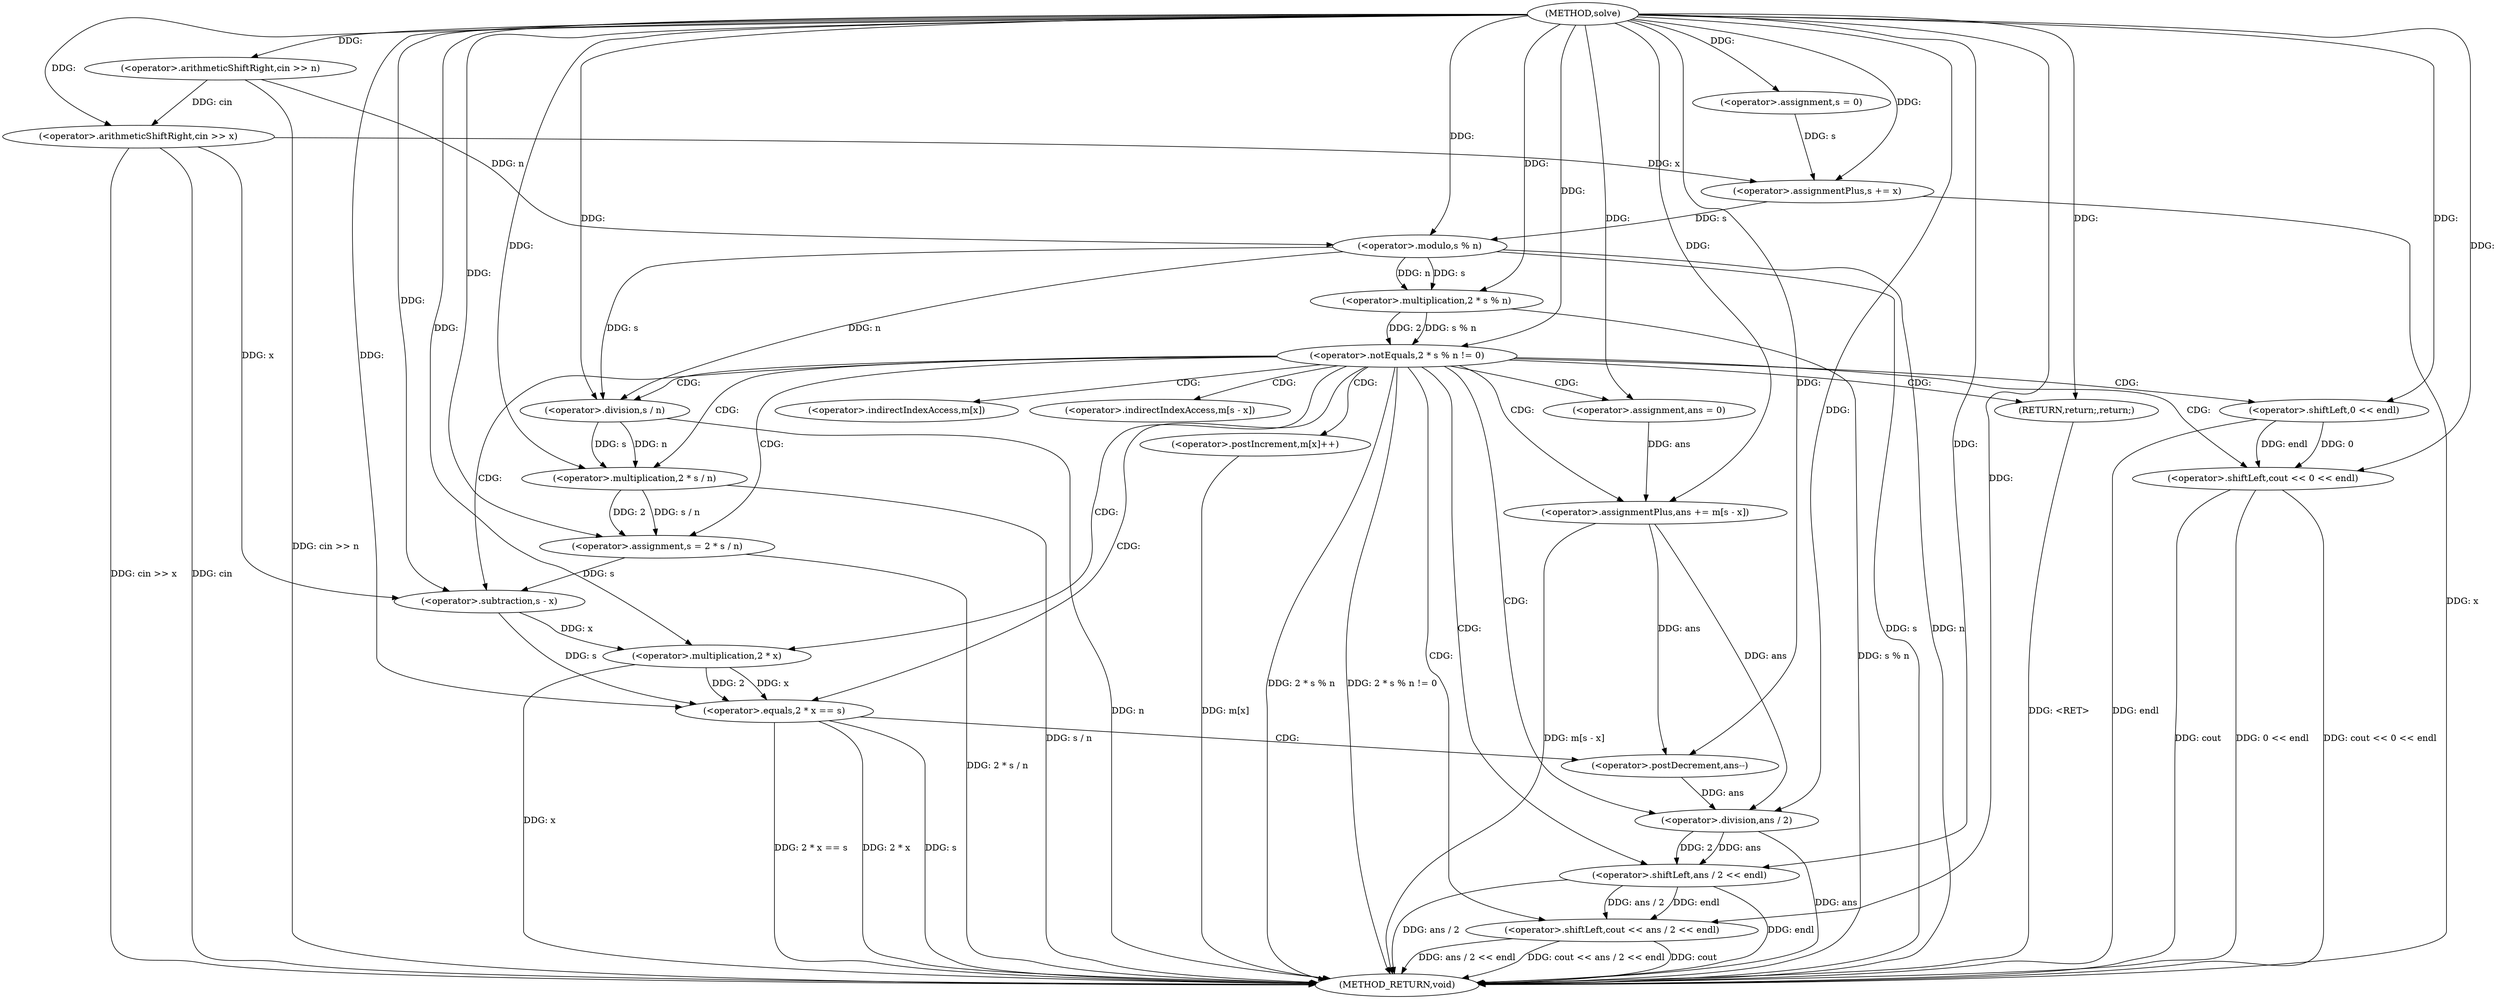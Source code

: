 digraph "solve" {  
"1000101" [label = "(METHOD,solve)" ]
"1000180" [label = "(METHOD_RETURN,void)" ]
"1000104" [label = "(<operator>.arithmeticShiftRight,cin >> n)" ]
"1000109" [label = "(<operator>.assignment,s = 0)" ]
"1000135" [label = "(<operator>.assignment,s = 2 * s / n)" ]
"1000150" [label = "(<operator>.assignment,ans = 0)" ]
"1000173" [label = "(<operator>.shiftLeft,cout << ans / 2 << endl)" ]
"1000114" [label = "(<operator>.arithmeticShiftRight,cin >> x)" ]
"1000117" [label = "(<operator>.assignmentPlus,s += x)" ]
"1000121" [label = "(<operator>.notEquals,2 * s % n != 0)" ]
"1000145" [label = "(<operator>.postIncrement,m[x]++)" ]
"1000155" [label = "(<operator>.assignmentPlus,ans += m[s - x])" ]
"1000129" [label = "(<operator>.shiftLeft,cout << 0 << endl)" ]
"1000134" [label = "(RETURN,return;,return;)" ]
"1000137" [label = "(<operator>.multiplication,2 * s / n)" ]
"1000165" [label = "(<operator>.equals,2 * x == s)" ]
"1000175" [label = "(<operator>.shiftLeft,ans / 2 << endl)" ]
"1000122" [label = "(<operator>.multiplication,2 * s % n)" ]
"1000139" [label = "(<operator>.division,s / n)" ]
"1000171" [label = "(<operator>.postDecrement,ans--)" ]
"1000176" [label = "(<operator>.division,ans / 2)" ]
"1000124" [label = "(<operator>.modulo,s % n)" ]
"1000131" [label = "(<operator>.shiftLeft,0 << endl)" ]
"1000159" [label = "(<operator>.subtraction,s - x)" ]
"1000166" [label = "(<operator>.multiplication,2 * x)" ]
"1000146" [label = "(<operator>.indirectIndexAccess,m[x])" ]
"1000157" [label = "(<operator>.indirectIndexAccess,m[s - x])" ]
  "1000134" -> "1000180"  [ label = "DDG: <RET>"] 
  "1000104" -> "1000180"  [ label = "DDG: cin >> n"] 
  "1000114" -> "1000180"  [ label = "DDG: cin"] 
  "1000114" -> "1000180"  [ label = "DDG: cin >> x"] 
  "1000117" -> "1000180"  [ label = "DDG: x"] 
  "1000124" -> "1000180"  [ label = "DDG: s"] 
  "1000124" -> "1000180"  [ label = "DDG: n"] 
  "1000122" -> "1000180"  [ label = "DDG: s % n"] 
  "1000121" -> "1000180"  [ label = "DDG: 2 * s % n"] 
  "1000121" -> "1000180"  [ label = "DDG: 2 * s % n != 0"] 
  "1000139" -> "1000180"  [ label = "DDG: n"] 
  "1000137" -> "1000180"  [ label = "DDG: s / n"] 
  "1000135" -> "1000180"  [ label = "DDG: 2 * s / n"] 
  "1000145" -> "1000180"  [ label = "DDG: m[x]"] 
  "1000155" -> "1000180"  [ label = "DDG: m[s - x]"] 
  "1000166" -> "1000180"  [ label = "DDG: x"] 
  "1000165" -> "1000180"  [ label = "DDG: 2 * x"] 
  "1000165" -> "1000180"  [ label = "DDG: s"] 
  "1000165" -> "1000180"  [ label = "DDG: 2 * x == s"] 
  "1000173" -> "1000180"  [ label = "DDG: cout"] 
  "1000176" -> "1000180"  [ label = "DDG: ans"] 
  "1000175" -> "1000180"  [ label = "DDG: ans / 2"] 
  "1000175" -> "1000180"  [ label = "DDG: endl"] 
  "1000173" -> "1000180"  [ label = "DDG: ans / 2 << endl"] 
  "1000173" -> "1000180"  [ label = "DDG: cout << ans / 2 << endl"] 
  "1000129" -> "1000180"  [ label = "DDG: cout"] 
  "1000131" -> "1000180"  [ label = "DDG: endl"] 
  "1000129" -> "1000180"  [ label = "DDG: 0 << endl"] 
  "1000129" -> "1000180"  [ label = "DDG: cout << 0 << endl"] 
  "1000101" -> "1000109"  [ label = "DDG: "] 
  "1000137" -> "1000135"  [ label = "DDG: s / n"] 
  "1000137" -> "1000135"  [ label = "DDG: 2"] 
  "1000101" -> "1000150"  [ label = "DDG: "] 
  "1000101" -> "1000104"  [ label = "DDG: "] 
  "1000114" -> "1000117"  [ label = "DDG: x"] 
  "1000101" -> "1000117"  [ label = "DDG: "] 
  "1000101" -> "1000135"  [ label = "DDG: "] 
  "1000101" -> "1000173"  [ label = "DDG: "] 
  "1000175" -> "1000173"  [ label = "DDG: endl"] 
  "1000175" -> "1000173"  [ label = "DDG: ans / 2"] 
  "1000104" -> "1000114"  [ label = "DDG: cin"] 
  "1000101" -> "1000114"  [ label = "DDG: "] 
  "1000109" -> "1000117"  [ label = "DDG: s"] 
  "1000122" -> "1000121"  [ label = "DDG: 2"] 
  "1000122" -> "1000121"  [ label = "DDG: s % n"] 
  "1000101" -> "1000121"  [ label = "DDG: "] 
  "1000101" -> "1000134"  [ label = "DDG: "] 
  "1000101" -> "1000137"  [ label = "DDG: "] 
  "1000139" -> "1000137"  [ label = "DDG: n"] 
  "1000139" -> "1000137"  [ label = "DDG: s"] 
  "1000150" -> "1000155"  [ label = "DDG: ans"] 
  "1000101" -> "1000155"  [ label = "DDG: "] 
  "1000176" -> "1000175"  [ label = "DDG: 2"] 
  "1000176" -> "1000175"  [ label = "DDG: ans"] 
  "1000101" -> "1000175"  [ label = "DDG: "] 
  "1000101" -> "1000122"  [ label = "DDG: "] 
  "1000124" -> "1000122"  [ label = "DDG: s"] 
  "1000124" -> "1000122"  [ label = "DDG: n"] 
  "1000101" -> "1000129"  [ label = "DDG: "] 
  "1000131" -> "1000129"  [ label = "DDG: 0"] 
  "1000131" -> "1000129"  [ label = "DDG: endl"] 
  "1000124" -> "1000139"  [ label = "DDG: s"] 
  "1000101" -> "1000139"  [ label = "DDG: "] 
  "1000124" -> "1000139"  [ label = "DDG: n"] 
  "1000166" -> "1000165"  [ label = "DDG: x"] 
  "1000166" -> "1000165"  [ label = "DDG: 2"] 
  "1000159" -> "1000165"  [ label = "DDG: s"] 
  "1000101" -> "1000165"  [ label = "DDG: "] 
  "1000155" -> "1000176"  [ label = "DDG: ans"] 
  "1000171" -> "1000176"  [ label = "DDG: ans"] 
  "1000101" -> "1000176"  [ label = "DDG: "] 
  "1000117" -> "1000124"  [ label = "DDG: s"] 
  "1000101" -> "1000124"  [ label = "DDG: "] 
  "1000104" -> "1000124"  [ label = "DDG: n"] 
  "1000101" -> "1000131"  [ label = "DDG: "] 
  "1000135" -> "1000159"  [ label = "DDG: s"] 
  "1000101" -> "1000159"  [ label = "DDG: "] 
  "1000114" -> "1000159"  [ label = "DDG: x"] 
  "1000101" -> "1000166"  [ label = "DDG: "] 
  "1000159" -> "1000166"  [ label = "DDG: x"] 
  "1000155" -> "1000171"  [ label = "DDG: ans"] 
  "1000101" -> "1000171"  [ label = "DDG: "] 
  "1000121" -> "1000131"  [ label = "CDG: "] 
  "1000121" -> "1000159"  [ label = "CDG: "] 
  "1000121" -> "1000173"  [ label = "CDG: "] 
  "1000121" -> "1000175"  [ label = "CDG: "] 
  "1000121" -> "1000155"  [ label = "CDG: "] 
  "1000121" -> "1000137"  [ label = "CDG: "] 
  "1000121" -> "1000129"  [ label = "CDG: "] 
  "1000121" -> "1000145"  [ label = "CDG: "] 
  "1000121" -> "1000150"  [ label = "CDG: "] 
  "1000121" -> "1000166"  [ label = "CDG: "] 
  "1000121" -> "1000139"  [ label = "CDG: "] 
  "1000121" -> "1000135"  [ label = "CDG: "] 
  "1000121" -> "1000176"  [ label = "CDG: "] 
  "1000121" -> "1000146"  [ label = "CDG: "] 
  "1000121" -> "1000165"  [ label = "CDG: "] 
  "1000121" -> "1000157"  [ label = "CDG: "] 
  "1000121" -> "1000134"  [ label = "CDG: "] 
  "1000165" -> "1000171"  [ label = "CDG: "] 
}
